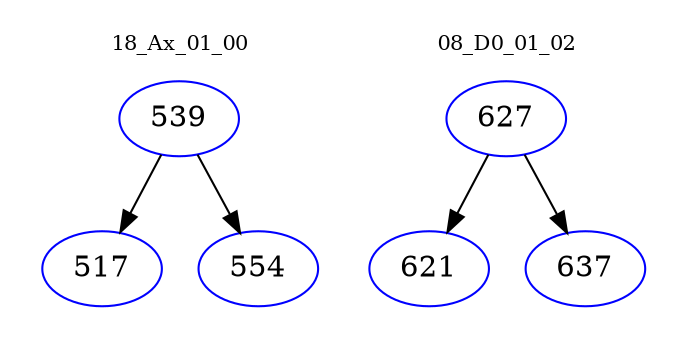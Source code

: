 digraph{
subgraph cluster_0 {
color = white
label = "18_Ax_01_00";
fontsize=10;
T0_539 [label="539", color="blue"]
T0_539 -> T0_517 [color="black"]
T0_517 [label="517", color="blue"]
T0_539 -> T0_554 [color="black"]
T0_554 [label="554", color="blue"]
}
subgraph cluster_1 {
color = white
label = "08_D0_01_02";
fontsize=10;
T1_627 [label="627", color="blue"]
T1_627 -> T1_621 [color="black"]
T1_621 [label="621", color="blue"]
T1_627 -> T1_637 [color="black"]
T1_637 [label="637", color="blue"]
}
}
